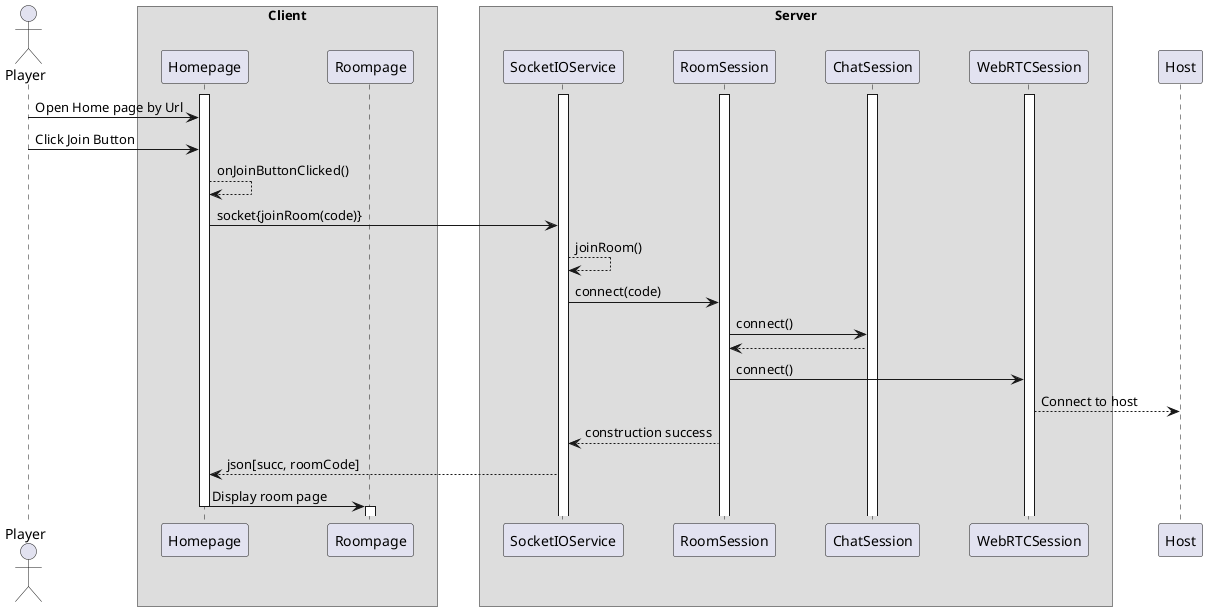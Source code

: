 
@startuml DisplayJoinRoomSequence
skinparam ParticipantPadding 20
skinparam BoxPadding 20


actor Player
participant SocketIOService as SS
participant RoomSession as RS

box Client
    participant Homepage as HP
    participant Roompage as RP
end box

box Server
    participant SocketService as SS
    participant RoomSession as RS
    participant ChatSession as CS
    participant WebRTCSession as WS
end Box

activate SS
activate HP
activate RS
activate CS
activate WS
Player -> HP: Open Home page by Url
Player -> HP: Click Join Button
HP --> HP: onJoinButtonClicked()
HP -> SS: socket{joinRoom(code)}
SS --> SS: joinRoom()
SS -> RS: connect(code)
RS -> CS: connect()
CS --> RS
RS -> WS: connect()
WS --> Host : Connect to host
RS --> SS : construction success
SS --> HP: json[succ, roomCode]


HP -> RP: Display room page
deactivate HP
activate RP


@enduml